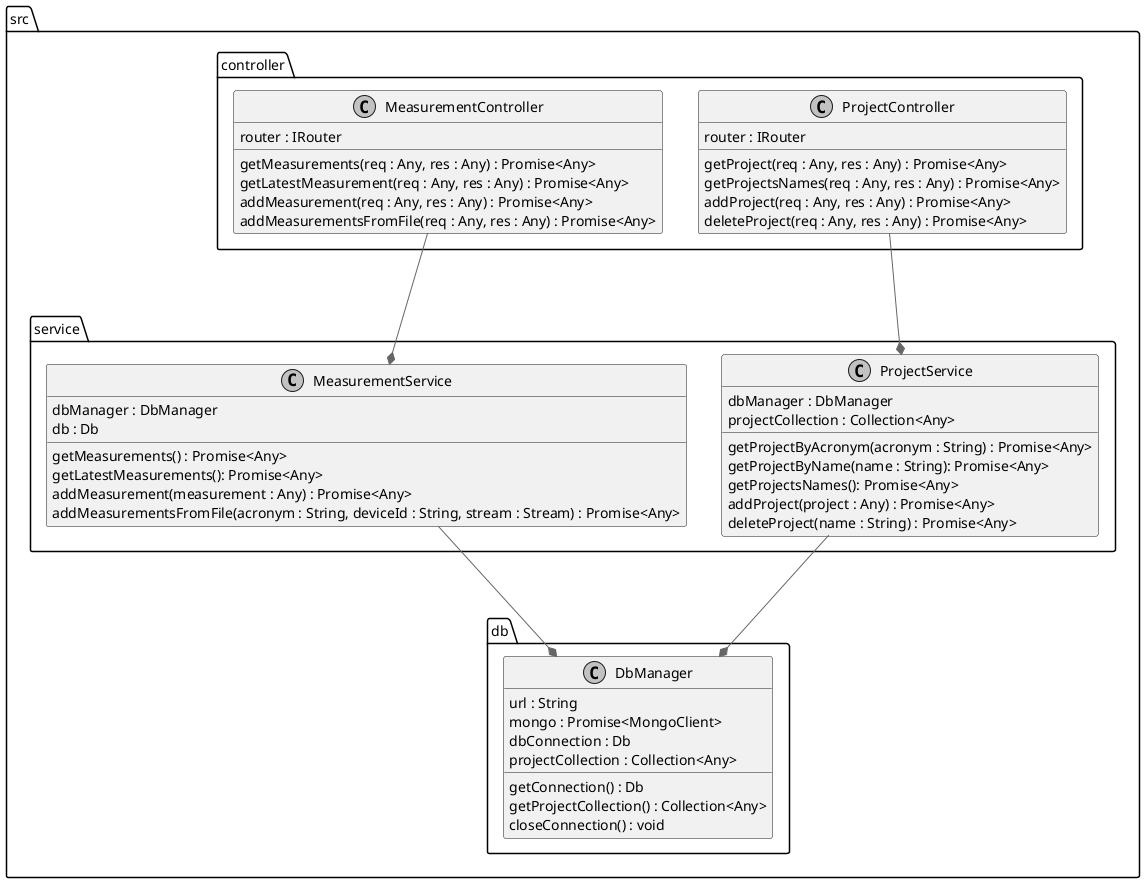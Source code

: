 @startuml
!include <c4/C4_Component>
skinparam monochrome true
set separator ::

<style>
class {
    Minimumwidth 100
    Maximumwidth 650
}
</style>

class src::db::DbManager{
    {field} url : String
    {field} mongo : Promise<MongoClient>
    {field} dbConnection : Db
    {field} projectCollection : Collection<Any>
    {method} getConnection() : Db
    {method} getProjectCollection() : Collection<Any>
    {method} closeConnection() : void
}

class src::service::MeasurementService{
    {field} dbManager : DbManager
    {field} db : Db
    {method} getMeasurements() : Promise<Any>
    {method} getLatestMeasurements(): Promise<Any>
    {method} addMeasurement(measurement : Any) : Promise<Any>
    {method} addMeasurementsFromFile(acronym : String, deviceId : String, stream : Stream) : Promise<Any>
}

class src::service::ProjectService{
    {field} dbManager : DbManager
    {field} projectCollection : Collection<Any>
    {method} getProjectByAcronym(acronym : String) : Promise<Any>
    {method} getProjectByName(name : String): Promise<Any>
    {method} getProjectsNames(): Promise<Any>
    {method} addProject(project : Any) : Promise<Any>
    {method} deleteProject(name : String) : Promise<Any>
}

class src::controller::MeasurementController{
    {field} router : IRouter
    {method} getMeasurements(req : Any, res : Any) : Promise<Any>
    {method} getLatestMeasurement(req : Any, res : Any) : Promise<Any>
    {method} addMeasurement(req : Any, res : Any) : Promise<Any>
    {method} addMeasurementsFromFile(req : Any, res : Any) : Promise<Any>
}

class src::controller::ProjectController{
    {field} router : IRouter
    {method} getProject(req : Any, res : Any) : Promise<Any>
    {method} getProjectsNames(req : Any, res : Any) : Promise<Any>
    {method} addProject(req : Any, res : Any) : Promise<Any>
    {method} deleteProject(req : Any, res : Any) : Promise<Any>
}

src::controller::MeasurementController ---* src::service::MeasurementService
src::controller::ProjectController ---* src::service::ProjectService
src::service::MeasurementService ---* src::db::DbManager
src::service::ProjectService ---* src::db::DbManager

@enduml